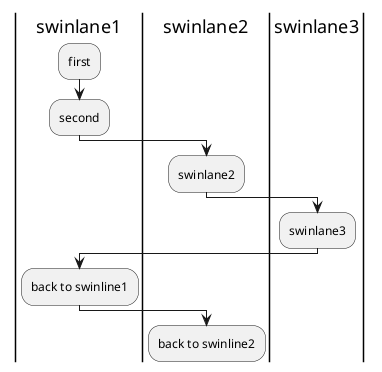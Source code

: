 {
  "sha1": "7fl827jajidwyrfh55ps0b1rcqoeoh8",
  "insertion": {
    "when": "2024-05-30T20:48:21.190Z",
    "user": "plantuml@gmail.com"
  }
}
@startuml
|swinlane1|
:first;
:second;
|swinlane2|
:swinlane2;
|swinlane3|
:swinlane3;
|swinlane1|
:back to swinline1;
|swinlane2|
:back to swinline2;
@enduml
